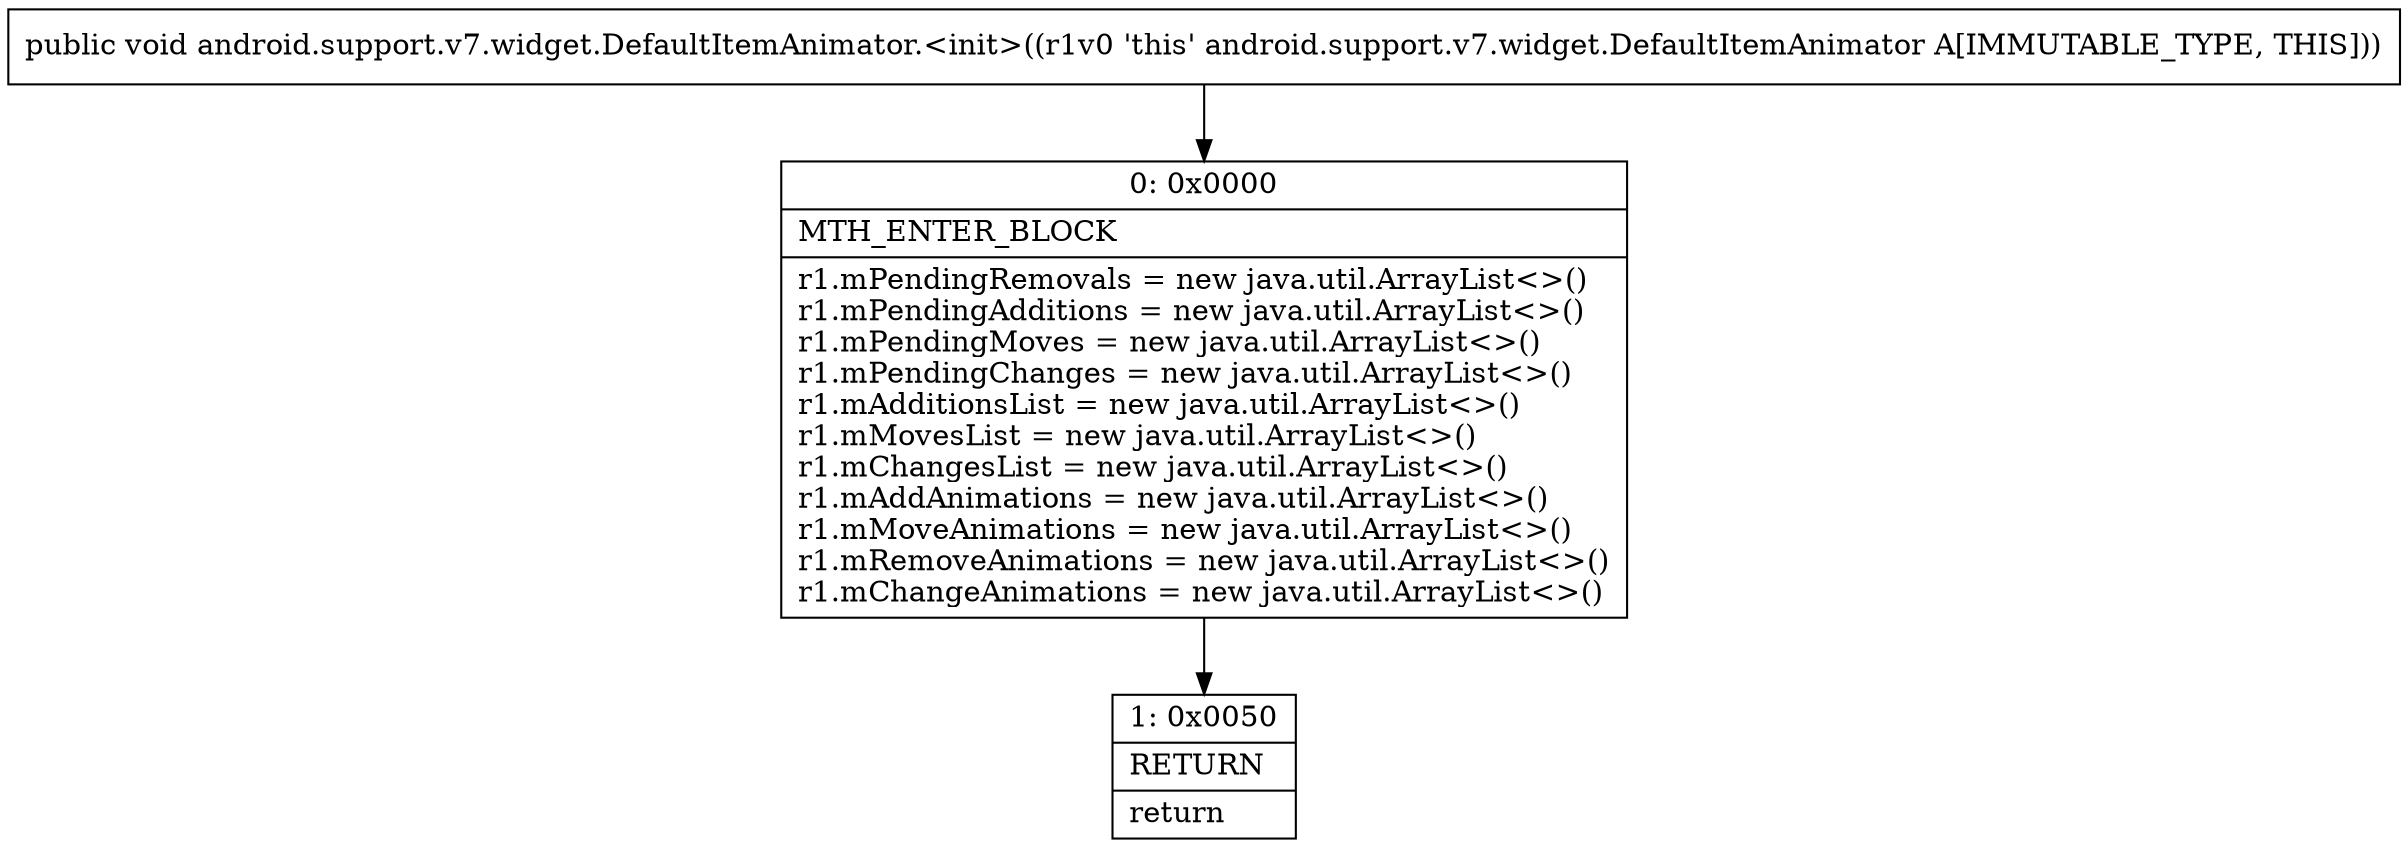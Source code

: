 digraph "CFG forandroid.support.v7.widget.DefaultItemAnimator.\<init\>()V" {
Node_0 [shape=record,label="{0\:\ 0x0000|MTH_ENTER_BLOCK\l|r1.mPendingRemovals = new java.util.ArrayList\<\>()\lr1.mPendingAdditions = new java.util.ArrayList\<\>()\lr1.mPendingMoves = new java.util.ArrayList\<\>()\lr1.mPendingChanges = new java.util.ArrayList\<\>()\lr1.mAdditionsList = new java.util.ArrayList\<\>()\lr1.mMovesList = new java.util.ArrayList\<\>()\lr1.mChangesList = new java.util.ArrayList\<\>()\lr1.mAddAnimations = new java.util.ArrayList\<\>()\lr1.mMoveAnimations = new java.util.ArrayList\<\>()\lr1.mRemoveAnimations = new java.util.ArrayList\<\>()\lr1.mChangeAnimations = new java.util.ArrayList\<\>()\l}"];
Node_1 [shape=record,label="{1\:\ 0x0050|RETURN\l|return\l}"];
MethodNode[shape=record,label="{public void android.support.v7.widget.DefaultItemAnimator.\<init\>((r1v0 'this' android.support.v7.widget.DefaultItemAnimator A[IMMUTABLE_TYPE, THIS])) }"];
MethodNode -> Node_0;
Node_0 -> Node_1;
}

